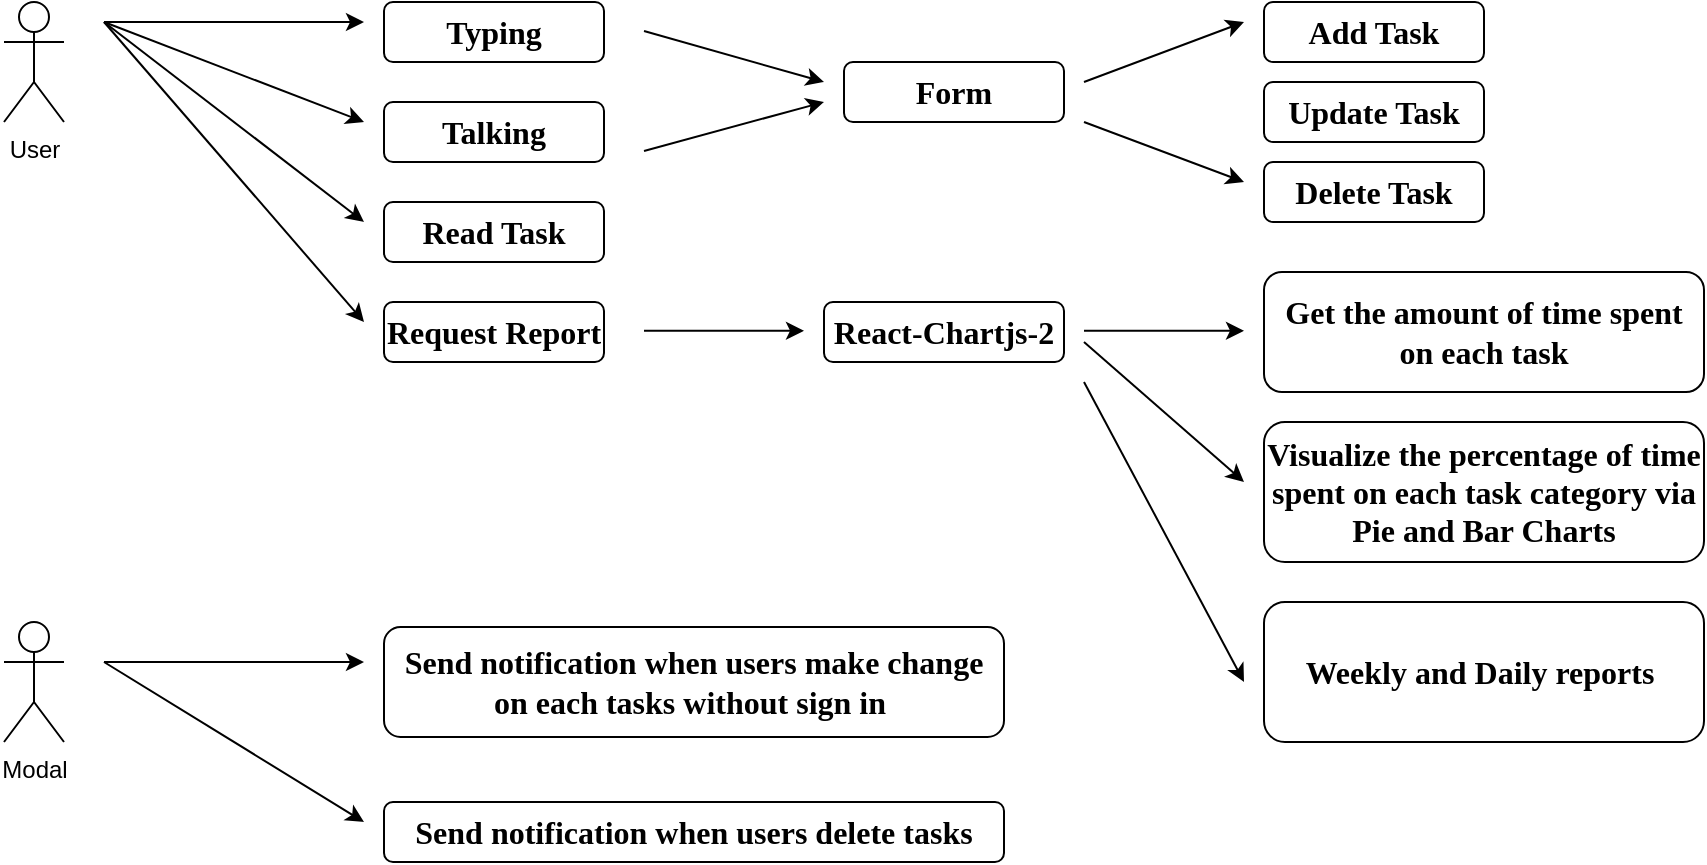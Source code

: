 <mxfile version="15.7.3" type="github">
  <diagram id="KKh_jsHTw_H1uoXRT0Hb" name="Page-1">
    <mxGraphModel dx="780" dy="1051" grid="1" gridSize="10" guides="1" tooltips="1" connect="1" arrows="1" fold="1" page="1" pageScale="1" pageWidth="850" pageHeight="1100" math="0" shadow="0">
      <root>
        <mxCell id="0" />
        <mxCell id="1" parent="0" />
        <mxCell id="R-kmTrfRd0BEjXpYQg51-2" value="User" style="shape=umlActor;verticalLabelPosition=bottom;verticalAlign=top;html=1;outlineConnect=0;" parent="1" vertex="1">
          <mxGeometry x="90" y="220" width="30" height="60" as="geometry" />
        </mxCell>
        <mxCell id="R-kmTrfRd0BEjXpYQg51-3" value="" style="endArrow=classic;html=1;rounded=0;" parent="1" edge="1">
          <mxGeometry width="50" height="50" relative="1" as="geometry">
            <mxPoint x="140" y="230" as="sourcePoint" />
            <mxPoint x="270" y="230" as="targetPoint" />
          </mxGeometry>
        </mxCell>
        <mxCell id="R-kmTrfRd0BEjXpYQg51-6" value="&lt;b&gt;&lt;font style=&quot;font-size: 16px&quot;&gt;Typing&lt;/font&gt;&lt;/b&gt;" style="rounded=1;whiteSpace=wrap;html=1;fontFamily=Times New Roman;align=center;" parent="1" vertex="1">
          <mxGeometry x="280" y="220" width="110" height="30" as="geometry" />
        </mxCell>
        <mxCell id="R-kmTrfRd0BEjXpYQg51-7" value="" style="endArrow=classic;html=1;rounded=0;" parent="1" edge="1">
          <mxGeometry width="50" height="50" relative="1" as="geometry">
            <mxPoint x="140" y="230" as="sourcePoint" />
            <mxPoint x="270" y="280" as="targetPoint" />
          </mxGeometry>
        </mxCell>
        <mxCell id="R-kmTrfRd0BEjXpYQg51-8" value="&lt;b&gt;&lt;font style=&quot;font-size: 16px&quot;&gt;Talking&lt;/font&gt;&lt;/b&gt;" style="rounded=1;whiteSpace=wrap;html=1;fontFamily=Times New Roman;align=center;" parent="1" vertex="1">
          <mxGeometry x="280" y="270" width="110" height="30" as="geometry" />
        </mxCell>
        <mxCell id="R-kmTrfRd0BEjXpYQg51-9" value="" style="endArrow=classic;html=1;rounded=0;" parent="1" edge="1">
          <mxGeometry width="50" height="50" relative="1" as="geometry">
            <mxPoint x="140" y="230" as="sourcePoint" />
            <mxPoint x="270" y="330" as="targetPoint" />
          </mxGeometry>
        </mxCell>
        <mxCell id="R-kmTrfRd0BEjXpYQg51-10" value="&lt;b&gt;&lt;font style=&quot;font-size: 16px&quot;&gt;Read Task&lt;/font&gt;&lt;/b&gt;" style="rounded=1;whiteSpace=wrap;html=1;fontFamily=Times New Roman;align=center;" parent="1" vertex="1">
          <mxGeometry x="280" y="320" width="110" height="30" as="geometry" />
        </mxCell>
        <mxCell id="R-kmTrfRd0BEjXpYQg51-11" value="" style="endArrow=classic;html=1;rounded=0;" parent="1" edge="1">
          <mxGeometry width="50" height="50" relative="1" as="geometry">
            <mxPoint x="140" y="230" as="sourcePoint" />
            <mxPoint x="270" y="380" as="targetPoint" />
          </mxGeometry>
        </mxCell>
        <mxCell id="R-kmTrfRd0BEjXpYQg51-12" value="&lt;span style=&quot;font-size: 16px&quot;&gt;&lt;b&gt;Request Report&lt;/b&gt;&lt;/span&gt;" style="rounded=1;whiteSpace=wrap;html=1;fontFamily=Times New Roman;align=center;" parent="1" vertex="1">
          <mxGeometry x="280" y="370" width="110" height="30" as="geometry" />
        </mxCell>
        <mxCell id="R-kmTrfRd0BEjXpYQg51-13" value="" style="endArrow=classic;html=1;rounded=0;" parent="1" edge="1">
          <mxGeometry width="50" height="50" relative="1" as="geometry">
            <mxPoint x="410" y="234.5" as="sourcePoint" />
            <mxPoint x="500" y="260" as="targetPoint" />
          </mxGeometry>
        </mxCell>
        <mxCell id="R-kmTrfRd0BEjXpYQg51-14" value="" style="endArrow=classic;html=1;rounded=0;" parent="1" edge="1">
          <mxGeometry width="50" height="50" relative="1" as="geometry">
            <mxPoint x="410" y="294.5" as="sourcePoint" />
            <mxPoint x="500" y="270" as="targetPoint" />
          </mxGeometry>
        </mxCell>
        <mxCell id="R-kmTrfRd0BEjXpYQg51-15" value="&lt;b&gt;&lt;font style=&quot;font-size: 16px&quot;&gt;Form&lt;/font&gt;&lt;/b&gt;" style="rounded=1;whiteSpace=wrap;html=1;fontFamily=Times New Roman;align=center;" parent="1" vertex="1">
          <mxGeometry x="510" y="250" width="110" height="30" as="geometry" />
        </mxCell>
        <mxCell id="R-kmTrfRd0BEjXpYQg51-16" value="" style="endArrow=classic;html=1;rounded=0;" parent="1" edge="1">
          <mxGeometry width="50" height="50" relative="1" as="geometry">
            <mxPoint x="630" y="260" as="sourcePoint" />
            <mxPoint x="710" y="230" as="targetPoint" />
          </mxGeometry>
        </mxCell>
        <mxCell id="R-kmTrfRd0BEjXpYQg51-17" value="" style="endArrow=classic;html=1;rounded=0;" parent="1" edge="1">
          <mxGeometry width="50" height="50" relative="1" as="geometry">
            <mxPoint x="630" y="384.41" as="sourcePoint" />
            <mxPoint x="710" y="384.41" as="targetPoint" />
          </mxGeometry>
        </mxCell>
        <mxCell id="R-kmTrfRd0BEjXpYQg51-18" value="" style="endArrow=classic;html=1;rounded=0;" parent="1" edge="1">
          <mxGeometry width="50" height="50" relative="1" as="geometry">
            <mxPoint x="630" y="280" as="sourcePoint" />
            <mxPoint x="710" y="310" as="targetPoint" />
          </mxGeometry>
        </mxCell>
        <mxCell id="R-kmTrfRd0BEjXpYQg51-19" value="&lt;b&gt;&lt;font style=&quot;font-size: 16px&quot;&gt;Add Task&lt;/font&gt;&lt;/b&gt;" style="rounded=1;whiteSpace=wrap;html=1;fontFamily=Times New Roman;align=center;" parent="1" vertex="1">
          <mxGeometry x="720" y="220" width="110" height="30" as="geometry" />
        </mxCell>
        <mxCell id="R-kmTrfRd0BEjXpYQg51-20" value="&lt;b&gt;&lt;font style=&quot;font-size: 16px&quot;&gt;Update Task&lt;/font&gt;&lt;/b&gt;" style="rounded=1;whiteSpace=wrap;html=1;fontFamily=Times New Roman;align=center;" parent="1" vertex="1">
          <mxGeometry x="720" y="260" width="110" height="30" as="geometry" />
        </mxCell>
        <mxCell id="R-kmTrfRd0BEjXpYQg51-21" value="&lt;b&gt;&lt;font style=&quot;font-size: 16px&quot;&gt;Delete Task&lt;/font&gt;&lt;/b&gt;" style="rounded=1;whiteSpace=wrap;html=1;fontFamily=Times New Roman;align=center;" parent="1" vertex="1">
          <mxGeometry x="720" y="300" width="110" height="30" as="geometry" />
        </mxCell>
        <mxCell id="R-kmTrfRd0BEjXpYQg51-22" value="Modal&lt;br&gt;" style="shape=umlActor;verticalLabelPosition=bottom;verticalAlign=top;html=1;outlineConnect=0;" parent="1" vertex="1">
          <mxGeometry x="90" y="530" width="30" height="60" as="geometry" />
        </mxCell>
        <mxCell id="R-kmTrfRd0BEjXpYQg51-23" value="" style="endArrow=classic;html=1;rounded=0;" parent="1" edge="1">
          <mxGeometry width="50" height="50" relative="1" as="geometry">
            <mxPoint x="410" y="384.41" as="sourcePoint" />
            <mxPoint x="490" y="384.41" as="targetPoint" />
          </mxGeometry>
        </mxCell>
        <mxCell id="R-kmTrfRd0BEjXpYQg51-24" value="&lt;b&gt;&lt;font style=&quot;font-size: 16px&quot;&gt;React-Chartjs-2&lt;/font&gt;&lt;/b&gt;" style="rounded=1;whiteSpace=wrap;html=1;fontFamily=Times New Roman;align=center;" parent="1" vertex="1">
          <mxGeometry x="500" y="370" width="120" height="30" as="geometry" />
        </mxCell>
        <mxCell id="R-kmTrfRd0BEjXpYQg51-26" value="&lt;b&gt;&lt;font style=&quot;font-size: 16px&quot;&gt;Get the amount of time spent on each task&lt;/font&gt;&lt;/b&gt;" style="rounded=1;whiteSpace=wrap;html=1;fontFamily=Times New Roman;align=center;" parent="1" vertex="1">
          <mxGeometry x="720" y="355" width="220" height="60" as="geometry" />
        </mxCell>
        <mxCell id="R-kmTrfRd0BEjXpYQg51-27" value="" style="endArrow=classic;html=1;rounded=0;" parent="1" edge="1">
          <mxGeometry width="50" height="50" relative="1" as="geometry">
            <mxPoint x="630" y="390" as="sourcePoint" />
            <mxPoint x="710" y="460" as="targetPoint" />
          </mxGeometry>
        </mxCell>
        <mxCell id="R-kmTrfRd0BEjXpYQg51-28" value="&lt;b&gt;&lt;font style=&quot;font-size: 16px&quot;&gt;Visualize the percentage of time spent on each task category via Pie and Bar Charts&lt;/font&gt;&lt;/b&gt;" style="rounded=1;whiteSpace=wrap;html=1;fontFamily=Times New Roman;align=center;" parent="1" vertex="1">
          <mxGeometry x="720" y="430" width="220" height="70" as="geometry" />
        </mxCell>
        <mxCell id="R-kmTrfRd0BEjXpYQg51-31" value="" style="endArrow=classic;html=1;rounded=0;" parent="1" edge="1">
          <mxGeometry width="50" height="50" relative="1" as="geometry">
            <mxPoint x="140" y="550" as="sourcePoint" />
            <mxPoint x="270" y="550" as="targetPoint" />
          </mxGeometry>
        </mxCell>
        <mxCell id="R-kmTrfRd0BEjXpYQg51-32" value="&lt;b&gt;&lt;font style=&quot;font-size: 16px&quot;&gt;Send notification when users make change on each tasks without sign in&amp;nbsp;&lt;/font&gt;&lt;/b&gt;" style="rounded=1;whiteSpace=wrap;html=1;fontFamily=Times New Roman;align=center;" parent="1" vertex="1">
          <mxGeometry x="280" y="532.5" width="310" height="55" as="geometry" />
        </mxCell>
        <mxCell id="R-kmTrfRd0BEjXpYQg51-33" value="&lt;b&gt;&lt;font style=&quot;font-size: 16px&quot;&gt;Send notification when users delete tasks&lt;/font&gt;&lt;/b&gt;" style="rounded=1;whiteSpace=wrap;html=1;fontFamily=Times New Roman;align=center;" parent="1" vertex="1">
          <mxGeometry x="280" y="620" width="310" height="30" as="geometry" />
        </mxCell>
        <mxCell id="R-kmTrfRd0BEjXpYQg51-34" value="" style="endArrow=classic;html=1;rounded=0;" parent="1" edge="1">
          <mxGeometry width="50" height="50" relative="1" as="geometry">
            <mxPoint x="140" y="550" as="sourcePoint" />
            <mxPoint x="270" y="630" as="targetPoint" />
          </mxGeometry>
        </mxCell>
        <mxCell id="OV-HQyQah6CXRXgrh819-1" value="&lt;b&gt;&lt;font style=&quot;font-size: 16px&quot;&gt;Weekly and Daily reports&amp;nbsp;&lt;/font&gt;&lt;/b&gt;" style="rounded=1;whiteSpace=wrap;html=1;fontFamily=Times New Roman;align=center;" vertex="1" parent="1">
          <mxGeometry x="720" y="520" width="220" height="70" as="geometry" />
        </mxCell>
        <mxCell id="OV-HQyQah6CXRXgrh819-2" value="" style="endArrow=classic;html=1;rounded=0;" edge="1" parent="1">
          <mxGeometry width="50" height="50" relative="1" as="geometry">
            <mxPoint x="630" y="410" as="sourcePoint" />
            <mxPoint x="710" y="560" as="targetPoint" />
          </mxGeometry>
        </mxCell>
      </root>
    </mxGraphModel>
  </diagram>
</mxfile>
